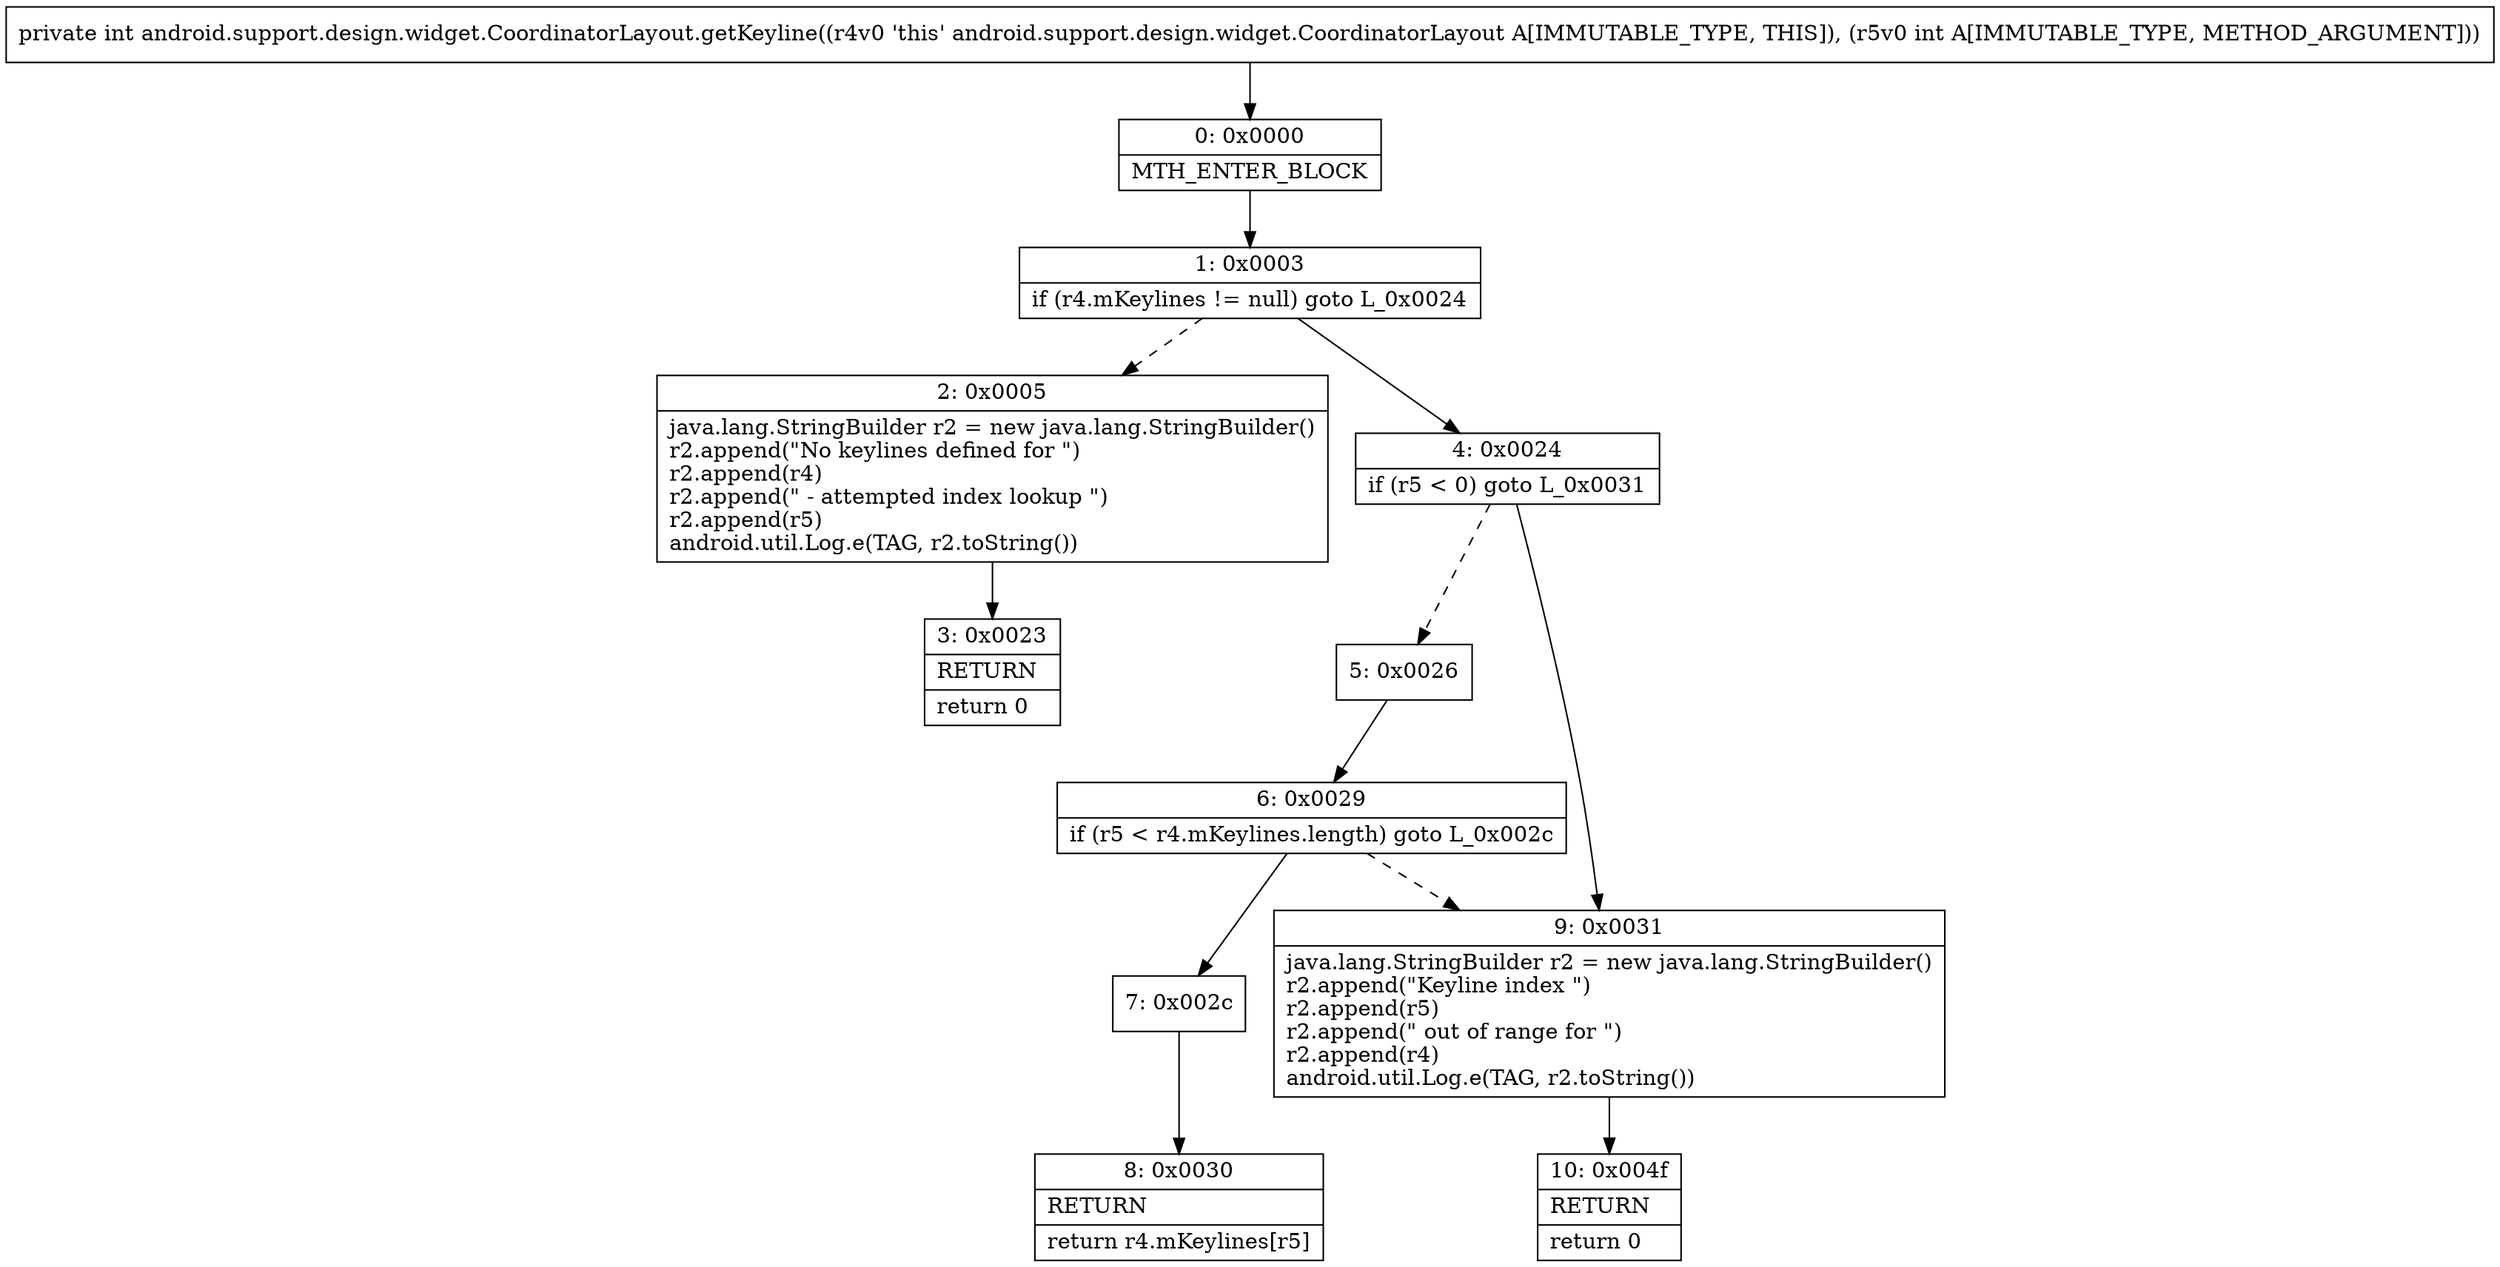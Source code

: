 digraph "CFG forandroid.support.design.widget.CoordinatorLayout.getKeyline(I)I" {
Node_0 [shape=record,label="{0\:\ 0x0000|MTH_ENTER_BLOCK\l}"];
Node_1 [shape=record,label="{1\:\ 0x0003|if (r4.mKeylines != null) goto L_0x0024\l}"];
Node_2 [shape=record,label="{2\:\ 0x0005|java.lang.StringBuilder r2 = new java.lang.StringBuilder()\lr2.append(\"No keylines defined for \")\lr2.append(r4)\lr2.append(\" \- attempted index lookup \")\lr2.append(r5)\landroid.util.Log.e(TAG, r2.toString())\l}"];
Node_3 [shape=record,label="{3\:\ 0x0023|RETURN\l|return 0\l}"];
Node_4 [shape=record,label="{4\:\ 0x0024|if (r5 \< 0) goto L_0x0031\l}"];
Node_5 [shape=record,label="{5\:\ 0x0026}"];
Node_6 [shape=record,label="{6\:\ 0x0029|if (r5 \< r4.mKeylines.length) goto L_0x002c\l}"];
Node_7 [shape=record,label="{7\:\ 0x002c}"];
Node_8 [shape=record,label="{8\:\ 0x0030|RETURN\l|return r4.mKeylines[r5]\l}"];
Node_9 [shape=record,label="{9\:\ 0x0031|java.lang.StringBuilder r2 = new java.lang.StringBuilder()\lr2.append(\"Keyline index \")\lr2.append(r5)\lr2.append(\" out of range for \")\lr2.append(r4)\landroid.util.Log.e(TAG, r2.toString())\l}"];
Node_10 [shape=record,label="{10\:\ 0x004f|RETURN\l|return 0\l}"];
MethodNode[shape=record,label="{private int android.support.design.widget.CoordinatorLayout.getKeyline((r4v0 'this' android.support.design.widget.CoordinatorLayout A[IMMUTABLE_TYPE, THIS]), (r5v0 int A[IMMUTABLE_TYPE, METHOD_ARGUMENT])) }"];
MethodNode -> Node_0;
Node_0 -> Node_1;
Node_1 -> Node_2[style=dashed];
Node_1 -> Node_4;
Node_2 -> Node_3;
Node_4 -> Node_5[style=dashed];
Node_4 -> Node_9;
Node_5 -> Node_6;
Node_6 -> Node_7;
Node_6 -> Node_9[style=dashed];
Node_7 -> Node_8;
Node_9 -> Node_10;
}

